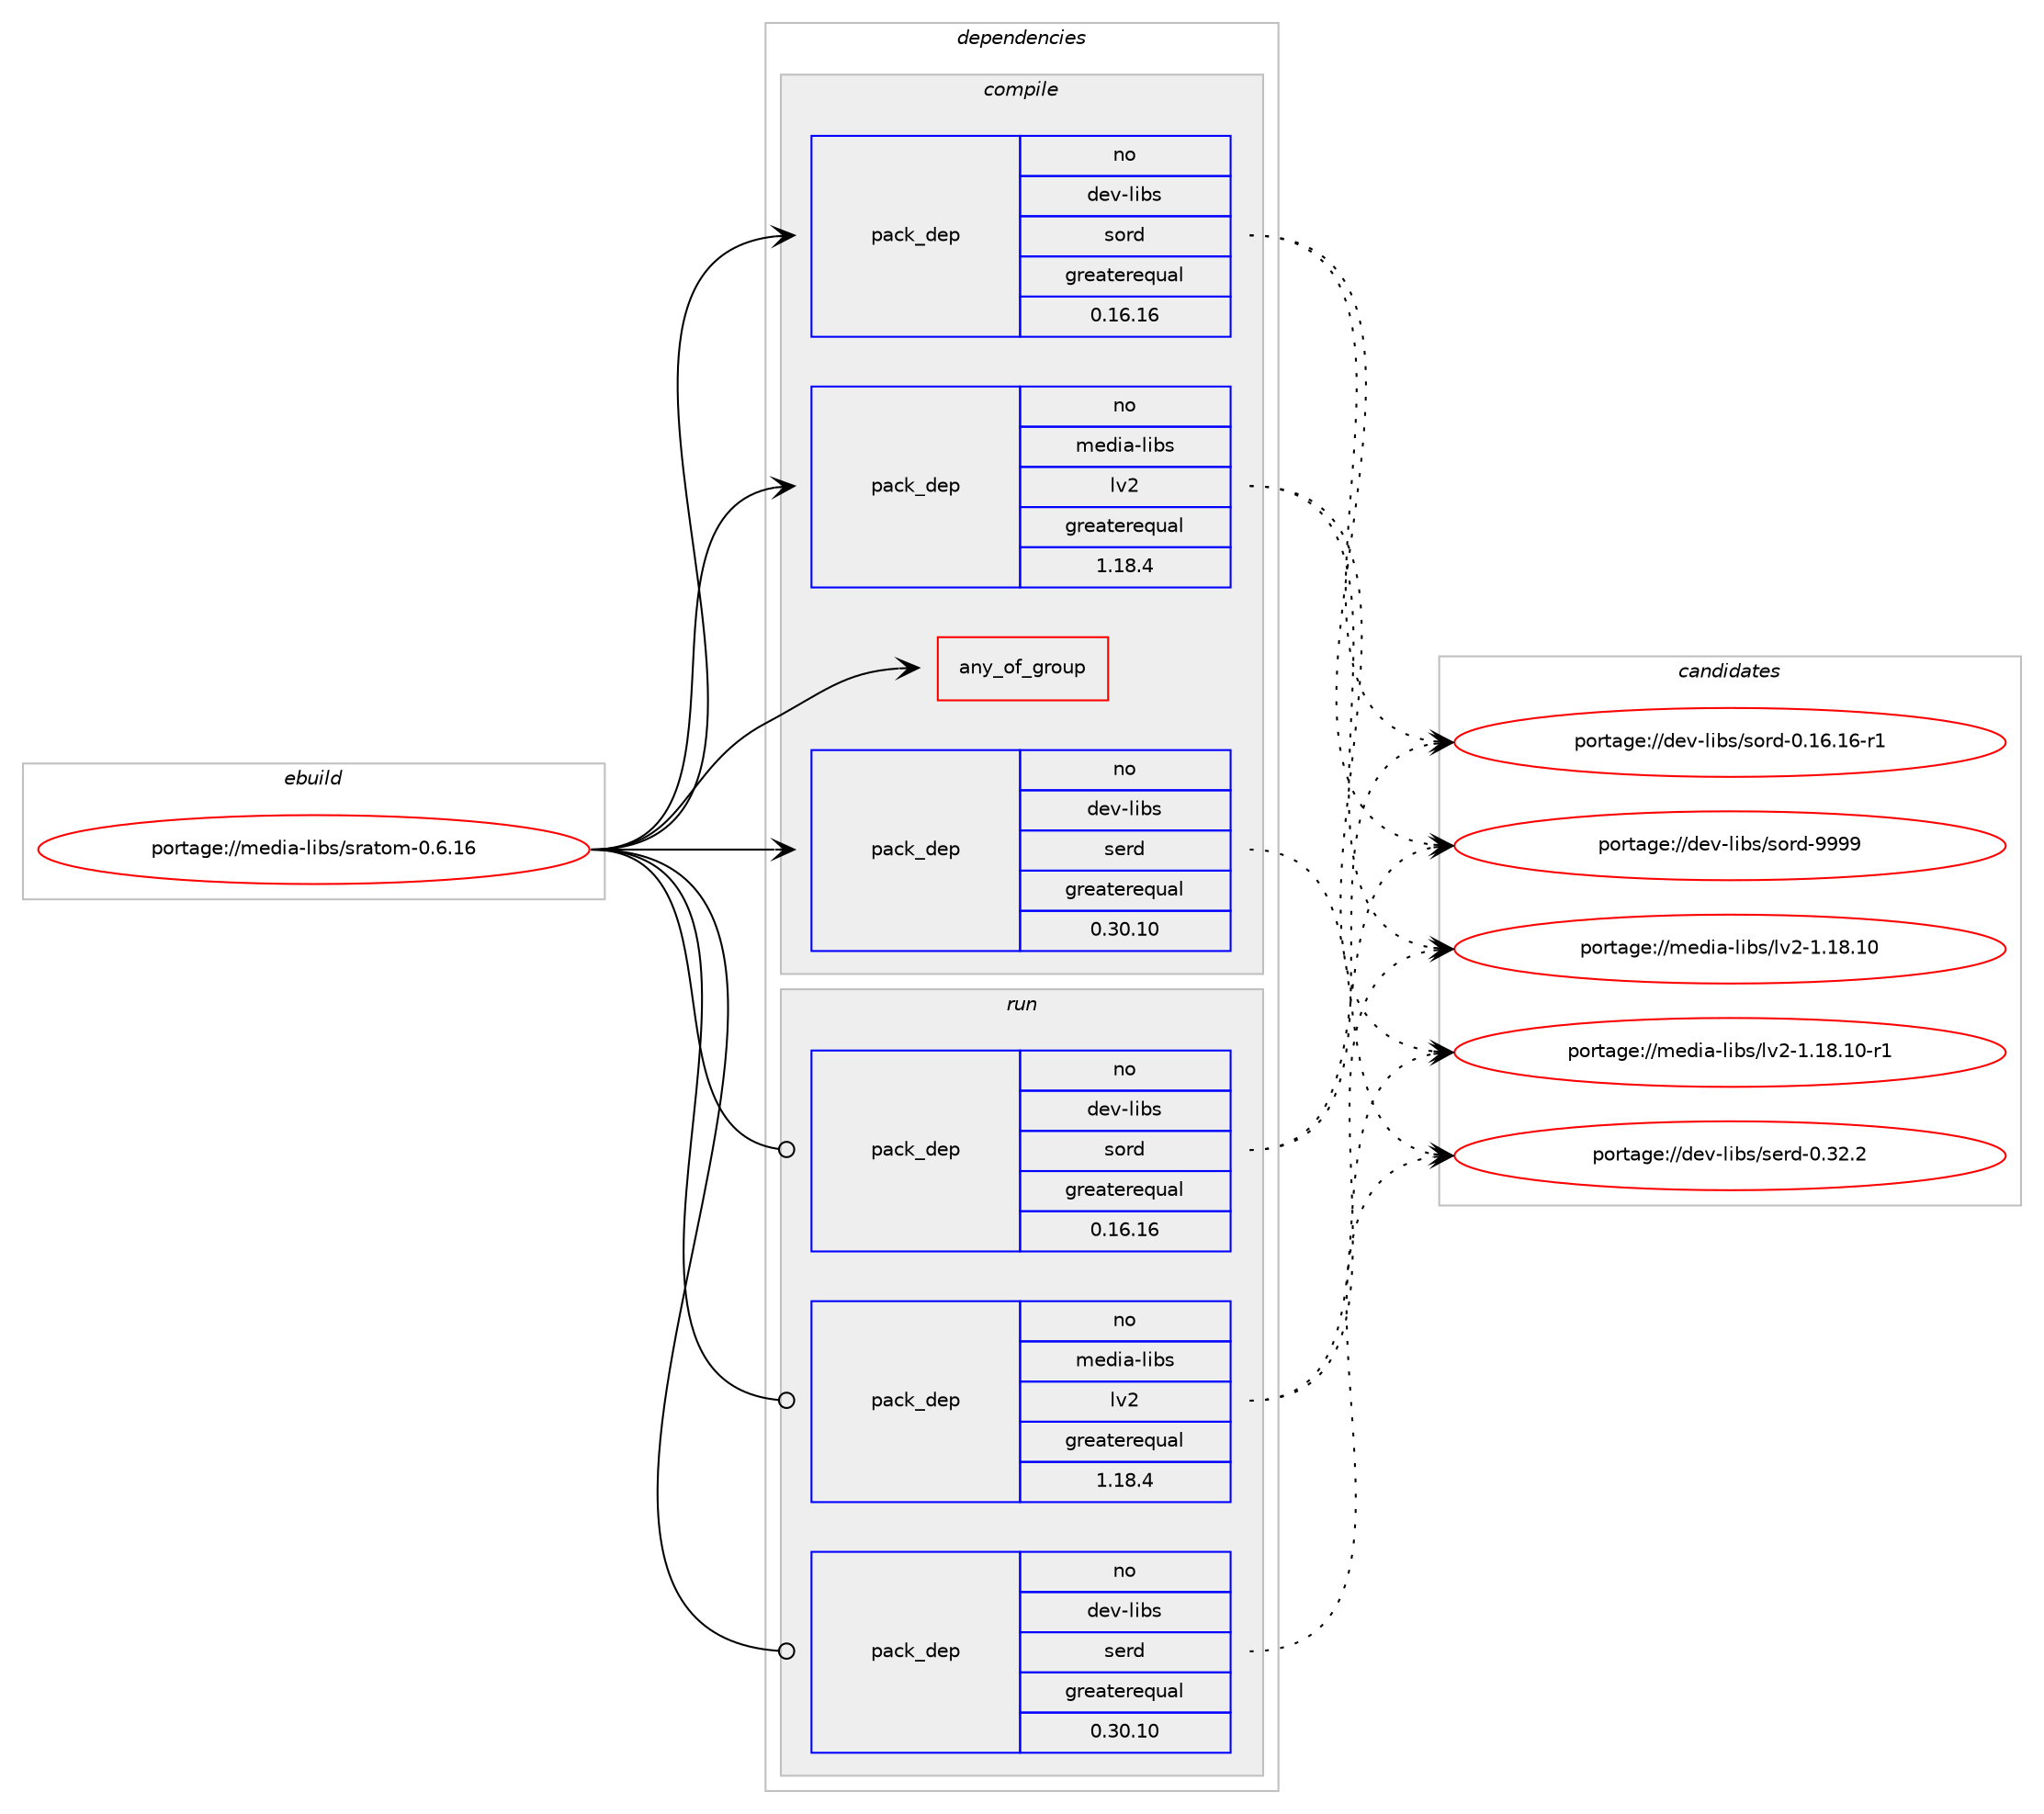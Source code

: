 digraph prolog {

# *************
# Graph options
# *************

newrank=true;
concentrate=true;
compound=true;
graph [rankdir=LR,fontname=Helvetica,fontsize=10,ranksep=1.5];#, ranksep=2.5, nodesep=0.2];
edge  [arrowhead=vee];
node  [fontname=Helvetica,fontsize=10];

# **********
# The ebuild
# **********

subgraph cluster_leftcol {
color=gray;
rank=same;
label=<<i>ebuild</i>>;
id [label="portage://media-libs/sratom-0.6.16", color=red, width=4, href="../media-libs/sratom-0.6.16.svg"];
}

# ****************
# The dependencies
# ****************

subgraph cluster_midcol {
color=gray;
label=<<i>dependencies</i>>;
subgraph cluster_compile {
fillcolor="#eeeeee";
style=filled;
label=<<i>compile</i>>;
subgraph any2173 {
dependency158957 [label=<<TABLE BORDER="0" CELLBORDER="1" CELLSPACING="0" CELLPADDING="4"><TR><TD CELLPADDING="10">any_of_group</TD></TR></TABLE>>, shape=none, color=red];# *** BEGIN UNKNOWN DEPENDENCY TYPE (TODO) ***
# dependency158957 -> package_dependency(portage://media-libs/sratom-0.6.16,install,no,dev-lang,python,none,[,,],[slot(3.12)],[use(enable(threads),positive)])
# *** END UNKNOWN DEPENDENCY TYPE (TODO) ***

# *** BEGIN UNKNOWN DEPENDENCY TYPE (TODO) ***
# dependency158957 -> package_dependency(portage://media-libs/sratom-0.6.16,install,no,dev-lang,python,none,[,,],[slot(3.11)],[use(enable(threads),positive)])
# *** END UNKNOWN DEPENDENCY TYPE (TODO) ***

# *** BEGIN UNKNOWN DEPENDENCY TYPE (TODO) ***
# dependency158957 -> package_dependency(portage://media-libs/sratom-0.6.16,install,no,dev-lang,python,none,[,,],[slot(3.10)],[use(enable(threads),positive)])
# *** END UNKNOWN DEPENDENCY TYPE (TODO) ***

}
id:e -> dependency158957:w [weight=20,style="solid",arrowhead="vee"];
subgraph pack80671 {
dependency158958 [label=<<TABLE BORDER="0" CELLBORDER="1" CELLSPACING="0" CELLPADDING="4" WIDTH="220"><TR><TD ROWSPAN="6" CELLPADDING="30">pack_dep</TD></TR><TR><TD WIDTH="110">no</TD></TR><TR><TD>dev-libs</TD></TR><TR><TD>serd</TD></TR><TR><TD>greaterequal</TD></TR><TR><TD>0.30.10</TD></TR></TABLE>>, shape=none, color=blue];
}
id:e -> dependency158958:w [weight=20,style="solid",arrowhead="vee"];
subgraph pack80672 {
dependency158959 [label=<<TABLE BORDER="0" CELLBORDER="1" CELLSPACING="0" CELLPADDING="4" WIDTH="220"><TR><TD ROWSPAN="6" CELLPADDING="30">pack_dep</TD></TR><TR><TD WIDTH="110">no</TD></TR><TR><TD>dev-libs</TD></TR><TR><TD>sord</TD></TR><TR><TD>greaterequal</TD></TR><TR><TD>0.16.16</TD></TR></TABLE>>, shape=none, color=blue];
}
id:e -> dependency158959:w [weight=20,style="solid",arrowhead="vee"];
subgraph pack80673 {
dependency158960 [label=<<TABLE BORDER="0" CELLBORDER="1" CELLSPACING="0" CELLPADDING="4" WIDTH="220"><TR><TD ROWSPAN="6" CELLPADDING="30">pack_dep</TD></TR><TR><TD WIDTH="110">no</TD></TR><TR><TD>media-libs</TD></TR><TR><TD>lv2</TD></TR><TR><TD>greaterequal</TD></TR><TR><TD>1.18.4</TD></TR></TABLE>>, shape=none, color=blue];
}
id:e -> dependency158960:w [weight=20,style="solid",arrowhead="vee"];
}
subgraph cluster_compileandrun {
fillcolor="#eeeeee";
style=filled;
label=<<i>compile and run</i>>;
}
subgraph cluster_run {
fillcolor="#eeeeee";
style=filled;
label=<<i>run</i>>;
subgraph pack80674 {
dependency158961 [label=<<TABLE BORDER="0" CELLBORDER="1" CELLSPACING="0" CELLPADDING="4" WIDTH="220"><TR><TD ROWSPAN="6" CELLPADDING="30">pack_dep</TD></TR><TR><TD WIDTH="110">no</TD></TR><TR><TD>dev-libs</TD></TR><TR><TD>serd</TD></TR><TR><TD>greaterequal</TD></TR><TR><TD>0.30.10</TD></TR></TABLE>>, shape=none, color=blue];
}
id:e -> dependency158961:w [weight=20,style="solid",arrowhead="odot"];
subgraph pack80675 {
dependency158962 [label=<<TABLE BORDER="0" CELLBORDER="1" CELLSPACING="0" CELLPADDING="4" WIDTH="220"><TR><TD ROWSPAN="6" CELLPADDING="30">pack_dep</TD></TR><TR><TD WIDTH="110">no</TD></TR><TR><TD>dev-libs</TD></TR><TR><TD>sord</TD></TR><TR><TD>greaterequal</TD></TR><TR><TD>0.16.16</TD></TR></TABLE>>, shape=none, color=blue];
}
id:e -> dependency158962:w [weight=20,style="solid",arrowhead="odot"];
subgraph pack80676 {
dependency158963 [label=<<TABLE BORDER="0" CELLBORDER="1" CELLSPACING="0" CELLPADDING="4" WIDTH="220"><TR><TD ROWSPAN="6" CELLPADDING="30">pack_dep</TD></TR><TR><TD WIDTH="110">no</TD></TR><TR><TD>media-libs</TD></TR><TR><TD>lv2</TD></TR><TR><TD>greaterequal</TD></TR><TR><TD>1.18.4</TD></TR></TABLE>>, shape=none, color=blue];
}
id:e -> dependency158963:w [weight=20,style="solid",arrowhead="odot"];
}
}

# **************
# The candidates
# **************

subgraph cluster_choices {
rank=same;
color=gray;
label=<<i>candidates</i>>;

subgraph choice80671 {
color=black;
nodesep=1;
choice10010111845108105981154711510111410045484651504650 [label="portage://dev-libs/serd-0.32.2", color=red, width=4,href="../dev-libs/serd-0.32.2.svg"];
dependency158958:e -> choice10010111845108105981154711510111410045484651504650:w [style=dotted,weight="100"];
}
subgraph choice80672 {
color=black;
nodesep=1;
choice10010111845108105981154711511111410045484649544649544511449 [label="portage://dev-libs/sord-0.16.16-r1", color=red, width=4,href="../dev-libs/sord-0.16.16-r1.svg"];
choice1001011184510810598115471151111141004557575757 [label="portage://dev-libs/sord-9999", color=red, width=4,href="../dev-libs/sord-9999.svg"];
dependency158959:e -> choice10010111845108105981154711511111410045484649544649544511449:w [style=dotted,weight="100"];
dependency158959:e -> choice1001011184510810598115471151111141004557575757:w [style=dotted,weight="100"];
}
subgraph choice80673 {
color=black;
nodesep=1;
choice10910110010597451081059811547108118504549464956464948 [label="portage://media-libs/lv2-1.18.10", color=red, width=4,href="../media-libs/lv2-1.18.10.svg"];
choice109101100105974510810598115471081185045494649564649484511449 [label="portage://media-libs/lv2-1.18.10-r1", color=red, width=4,href="../media-libs/lv2-1.18.10-r1.svg"];
dependency158960:e -> choice10910110010597451081059811547108118504549464956464948:w [style=dotted,weight="100"];
dependency158960:e -> choice109101100105974510810598115471081185045494649564649484511449:w [style=dotted,weight="100"];
}
subgraph choice80674 {
color=black;
nodesep=1;
choice10010111845108105981154711510111410045484651504650 [label="portage://dev-libs/serd-0.32.2", color=red, width=4,href="../dev-libs/serd-0.32.2.svg"];
dependency158961:e -> choice10010111845108105981154711510111410045484651504650:w [style=dotted,weight="100"];
}
subgraph choice80675 {
color=black;
nodesep=1;
choice10010111845108105981154711511111410045484649544649544511449 [label="portage://dev-libs/sord-0.16.16-r1", color=red, width=4,href="../dev-libs/sord-0.16.16-r1.svg"];
choice1001011184510810598115471151111141004557575757 [label="portage://dev-libs/sord-9999", color=red, width=4,href="../dev-libs/sord-9999.svg"];
dependency158962:e -> choice10010111845108105981154711511111410045484649544649544511449:w [style=dotted,weight="100"];
dependency158962:e -> choice1001011184510810598115471151111141004557575757:w [style=dotted,weight="100"];
}
subgraph choice80676 {
color=black;
nodesep=1;
choice10910110010597451081059811547108118504549464956464948 [label="portage://media-libs/lv2-1.18.10", color=red, width=4,href="../media-libs/lv2-1.18.10.svg"];
choice109101100105974510810598115471081185045494649564649484511449 [label="portage://media-libs/lv2-1.18.10-r1", color=red, width=4,href="../media-libs/lv2-1.18.10-r1.svg"];
dependency158963:e -> choice10910110010597451081059811547108118504549464956464948:w [style=dotted,weight="100"];
dependency158963:e -> choice109101100105974510810598115471081185045494649564649484511449:w [style=dotted,weight="100"];
}
}

}
